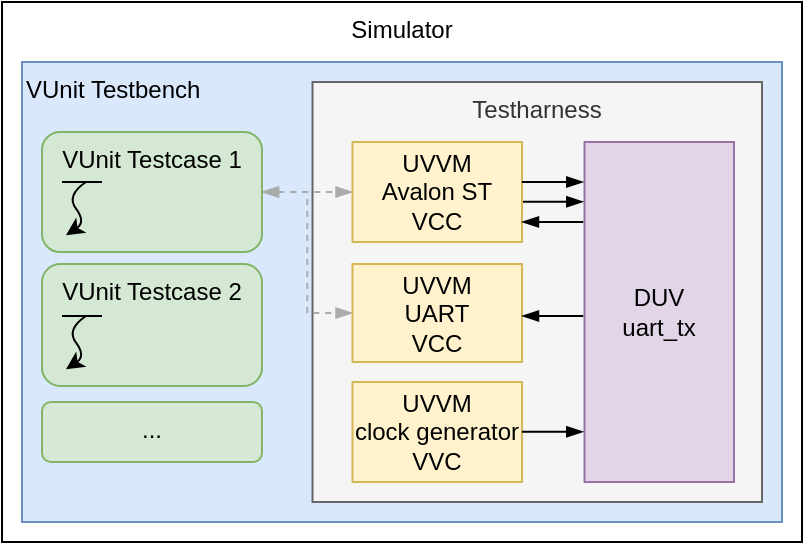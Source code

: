<mxfile version="26.0.9">
  <diagram name="Seite-1" id="LBSWgFvlWwZVATlFGvOy">
    <mxGraphModel dx="743" dy="505" grid="1" gridSize="10" guides="1" tooltips="1" connect="1" arrows="1" fold="1" page="1" pageScale="1" pageWidth="827" pageHeight="1169" math="0" shadow="0">
      <root>
        <mxCell id="0" />
        <mxCell id="1" parent="0" />
        <mxCell id="ebd-6DCF3bOcDsIufSvC-1" value="Simulator" style="rounded=0;whiteSpace=wrap;html=1;verticalAlign=top;" vertex="1" parent="1">
          <mxGeometry width="400" height="270" as="geometry" />
        </mxCell>
        <mxCell id="ebd-6DCF3bOcDsIufSvC-2" value="VUnit Testbench" style="rounded=0;whiteSpace=wrap;html=1;verticalAlign=top;align=left;fillColor=#dae8fc;strokeColor=#6c8ebf;" vertex="1" parent="1">
          <mxGeometry x="10" y="30" width="380" height="230" as="geometry" />
        </mxCell>
        <mxCell id="ebd-6DCF3bOcDsIufSvC-3" value="Testharness" style="rounded=0;whiteSpace=wrap;html=1;align=center;verticalAlign=top;fillColor=#f5f5f5;fontColor=#333333;strokeColor=#666666;" vertex="1" parent="1">
          <mxGeometry x="155.26" y="40" width="224.74" height="210" as="geometry" />
        </mxCell>
        <mxCell id="ebd-6DCF3bOcDsIufSvC-9" style="edgeStyle=orthogonalEdgeStyle;rounded=0;orthogonalLoop=1;jettySize=auto;html=1;entryX=0;entryY=0.5;entryDx=0;entryDy=0;endArrow=blockThin;endFill=1;dashed=1;startArrow=blockThin;startFill=1;fillColor=#f5f5f5;strokeColor=#ABABAB;exitX=1;exitY=0.5;exitDx=0;exitDy=0;" edge="1" parent="1" target="ebd-6DCF3bOcDsIufSvC-14" source="ebd-6DCF3bOcDsIufSvC-22">
          <mxGeometry relative="1" as="geometry">
            <mxPoint x="115.75" y="146" as="sourcePoint" />
            <mxPoint x="145.82" y="146.28" as="targetPoint" />
          </mxGeometry>
        </mxCell>
        <mxCell id="ebd-6DCF3bOcDsIufSvC-10" style="edgeStyle=orthogonalEdgeStyle;rounded=0;orthogonalLoop=1;jettySize=auto;html=1;entryX=0;entryY=0.5;entryDx=0;entryDy=0;endArrow=blockThin;endFill=1;dashed=1;startArrow=blockThin;startFill=1;fillColor=#f5f5f5;strokeColor=#ABABAB;exitX=1;exitY=0.5;exitDx=0;exitDy=0;" edge="1" parent="1" target="ebd-6DCF3bOcDsIufSvC-13" source="ebd-6DCF3bOcDsIufSvC-22">
          <mxGeometry relative="1" as="geometry">
            <mxPoint x="115.75" y="146" as="sourcePoint" />
            <mxPoint x="175.26" y="166" as="targetPoint" />
          </mxGeometry>
        </mxCell>
        <mxCell id="ebd-6DCF3bOcDsIufSvC-11" value="DUV&lt;br&gt;uart_tx" style="rounded=0;whiteSpace=wrap;html=1;align=center;verticalAlign=middle;fillColor=#e1d5e7;strokeColor=#9673a6;" vertex="1" parent="1">
          <mxGeometry x="291.26" y="70" width="74.74" height="170" as="geometry" />
        </mxCell>
        <mxCell id="ebd-6DCF3bOcDsIufSvC-12" style="edgeStyle=orthogonalEdgeStyle;rounded=0;orthogonalLoop=1;jettySize=auto;html=1;entryX=0.009;entryY=0.285;entryDx=0;entryDy=0;entryPerimeter=0;endArrow=blockThin;endFill=1;" edge="1" parent="1">
          <mxGeometry relative="1" as="geometry">
            <mxPoint x="260" y="99.919" as="sourcePoint" />
            <mxPoint x="290.63" y="99.905" as="targetPoint" />
            <Array as="points">
              <mxPoint x="280" y="99.53" />
            </Array>
          </mxGeometry>
        </mxCell>
        <mxCell id="ebd-6DCF3bOcDsIufSvC-13" value="UVVM&lt;br&gt;Avalon ST&lt;br&gt;VCC" style="rounded=0;whiteSpace=wrap;html=1;align=center;verticalAlign=middle;fillColor=#fff2cc;strokeColor=#d6b656;" vertex="1" parent="1">
          <mxGeometry x="175.26" y="70" width="84.74" height="50" as="geometry" />
        </mxCell>
        <mxCell id="ebd-6DCF3bOcDsIufSvC-14" value="UVVM&lt;br&gt;UART&lt;br&gt;VCC" style="rounded=0;whiteSpace=wrap;html=1;align=center;verticalAlign=middle;fillColor=#fff2cc;strokeColor=#d6b656;" vertex="1" parent="1">
          <mxGeometry x="175.26" y="131" width="84.74" height="49" as="geometry" />
        </mxCell>
        <mxCell id="ebd-6DCF3bOcDsIufSvC-15" style="edgeStyle=orthogonalEdgeStyle;rounded=0;orthogonalLoop=1;jettySize=auto;html=1;entryX=0.009;entryY=0.285;entryDx=0;entryDy=0;entryPerimeter=0;endArrow=blockThin;endFill=1;startArrow=none;startFill=0;" edge="1" parent="1">
          <mxGeometry relative="1" as="geometry">
            <mxPoint x="260" y="90.019" as="sourcePoint" />
            <mxPoint x="290.63" y="90.005" as="targetPoint" />
            <Array as="points">
              <mxPoint x="280" y="89.63" />
            </Array>
          </mxGeometry>
        </mxCell>
        <mxCell id="ebd-6DCF3bOcDsIufSvC-16" style="edgeStyle=orthogonalEdgeStyle;rounded=0;orthogonalLoop=1;jettySize=auto;html=1;entryX=0.009;entryY=0.285;entryDx=0;entryDy=0;entryPerimeter=0;endArrow=none;endFill=0;startArrow=blockThin;startFill=1;" edge="1" parent="1">
          <mxGeometry relative="1" as="geometry">
            <mxPoint x="260" y="110.019" as="sourcePoint" />
            <mxPoint x="290.63" y="110.005" as="targetPoint" />
            <Array as="points">
              <mxPoint x="280" y="109.63" />
            </Array>
          </mxGeometry>
        </mxCell>
        <mxCell id="ebd-6DCF3bOcDsIufSvC-19" style="edgeStyle=orthogonalEdgeStyle;rounded=0;orthogonalLoop=1;jettySize=auto;html=1;entryX=0.009;entryY=0.285;entryDx=0;entryDy=0;entryPerimeter=0;endArrow=none;endFill=0;startArrow=blockThin;startFill=1;" edge="1" parent="1">
          <mxGeometry relative="1" as="geometry">
            <mxPoint x="260" y="157.019" as="sourcePoint" />
            <mxPoint x="290.63" y="157.005" as="targetPoint" />
            <Array as="points">
              <mxPoint x="280" y="156.63" />
            </Array>
          </mxGeometry>
        </mxCell>
        <mxCell id="ebd-6DCF3bOcDsIufSvC-22" value="VUnit Testcase 1" style="rounded=1;whiteSpace=wrap;html=1;verticalAlign=top;align=center;fillColor=#d5e8d4;strokeColor=#82b366;" vertex="1" parent="1">
          <mxGeometry x="20" y="65" width="110" height="60" as="geometry" />
        </mxCell>
        <mxCell id="ebd-6DCF3bOcDsIufSvC-5" value="VUnit Testcase 2" style="rounded=1;whiteSpace=wrap;html=1;verticalAlign=top;align=center;fillColor=#d5e8d4;strokeColor=#82b366;" vertex="1" parent="1">
          <mxGeometry x="20" y="131" width="110" height="61" as="geometry" />
        </mxCell>
        <mxCell id="ebd-6DCF3bOcDsIufSvC-6" value="" style="group" vertex="1" connectable="0" parent="1">
          <mxGeometry x="30" y="157" width="20" height="20" as="geometry" />
        </mxCell>
        <mxCell id="ebd-6DCF3bOcDsIufSvC-7" value="" style="curved=1;endArrow=classic;html=1;rounded=0;" edge="1" parent="ebd-6DCF3bOcDsIufSvC-6">
          <mxGeometry width="50" height="50" relative="1" as="geometry">
            <mxPoint x="12" as="sourcePoint" />
            <mxPoint x="2" y="26.667" as="targetPoint" />
            <Array as="points">
              <mxPoint x="2" y="6.667" />
              <mxPoint x="12" y="20" />
            </Array>
          </mxGeometry>
        </mxCell>
        <mxCell id="ebd-6DCF3bOcDsIufSvC-8" value="" style="endArrow=none;html=1;rounded=0;" edge="1" parent="ebd-6DCF3bOcDsIufSvC-6">
          <mxGeometry width="50" height="50" relative="1" as="geometry">
            <mxPoint as="sourcePoint" />
            <mxPoint x="20" as="targetPoint" />
          </mxGeometry>
        </mxCell>
        <mxCell id="ebd-6DCF3bOcDsIufSvC-27" value="..." style="rounded=1;whiteSpace=wrap;html=1;verticalAlign=top;align=center;fillColor=#d5e8d4;strokeColor=#82b366;" vertex="1" parent="1">
          <mxGeometry x="20" y="200" width="110" height="30" as="geometry" />
        </mxCell>
        <mxCell id="ebd-6DCF3bOcDsIufSvC-32" value="" style="group" vertex="1" connectable="0" parent="1">
          <mxGeometry x="30" y="90" width="20" height="20" as="geometry" />
        </mxCell>
        <mxCell id="ebd-6DCF3bOcDsIufSvC-33" value="" style="curved=1;endArrow=classic;html=1;rounded=0;" edge="1" parent="ebd-6DCF3bOcDsIufSvC-32">
          <mxGeometry width="50" height="50" relative="1" as="geometry">
            <mxPoint x="12" as="sourcePoint" />
            <mxPoint x="2" y="26.667" as="targetPoint" />
            <Array as="points">
              <mxPoint x="2" y="6.667" />
              <mxPoint x="12" y="20" />
            </Array>
          </mxGeometry>
        </mxCell>
        <mxCell id="ebd-6DCF3bOcDsIufSvC-34" value="" style="endArrow=none;html=1;rounded=0;" edge="1" parent="ebd-6DCF3bOcDsIufSvC-32">
          <mxGeometry width="50" height="50" relative="1" as="geometry">
            <mxPoint as="sourcePoint" />
            <mxPoint x="20" as="targetPoint" />
          </mxGeometry>
        </mxCell>
        <mxCell id="ebd-6DCF3bOcDsIufSvC-35" value="UVVM&lt;div&gt;clock generator&lt;br&gt;VVC&lt;/div&gt;" style="rounded=0;whiteSpace=wrap;html=1;align=center;verticalAlign=middle;fillColor=#fff2cc;strokeColor=#d6b656;" vertex="1" parent="1">
          <mxGeometry x="175.26" y="190" width="84.74" height="50" as="geometry" />
        </mxCell>
        <mxCell id="ebd-6DCF3bOcDsIufSvC-36" style="edgeStyle=orthogonalEdgeStyle;rounded=0;orthogonalLoop=1;jettySize=auto;html=1;entryX=0.009;entryY=0.285;entryDx=0;entryDy=0;entryPerimeter=0;endArrow=blockThin;endFill=1;startArrow=none;startFill=0;" edge="1" parent="1">
          <mxGeometry relative="1" as="geometry">
            <mxPoint x="260" y="214.919" as="sourcePoint" />
            <mxPoint x="290.63" y="214.905" as="targetPoint" />
            <Array as="points">
              <mxPoint x="280" y="214.53" />
            </Array>
          </mxGeometry>
        </mxCell>
      </root>
    </mxGraphModel>
  </diagram>
</mxfile>
